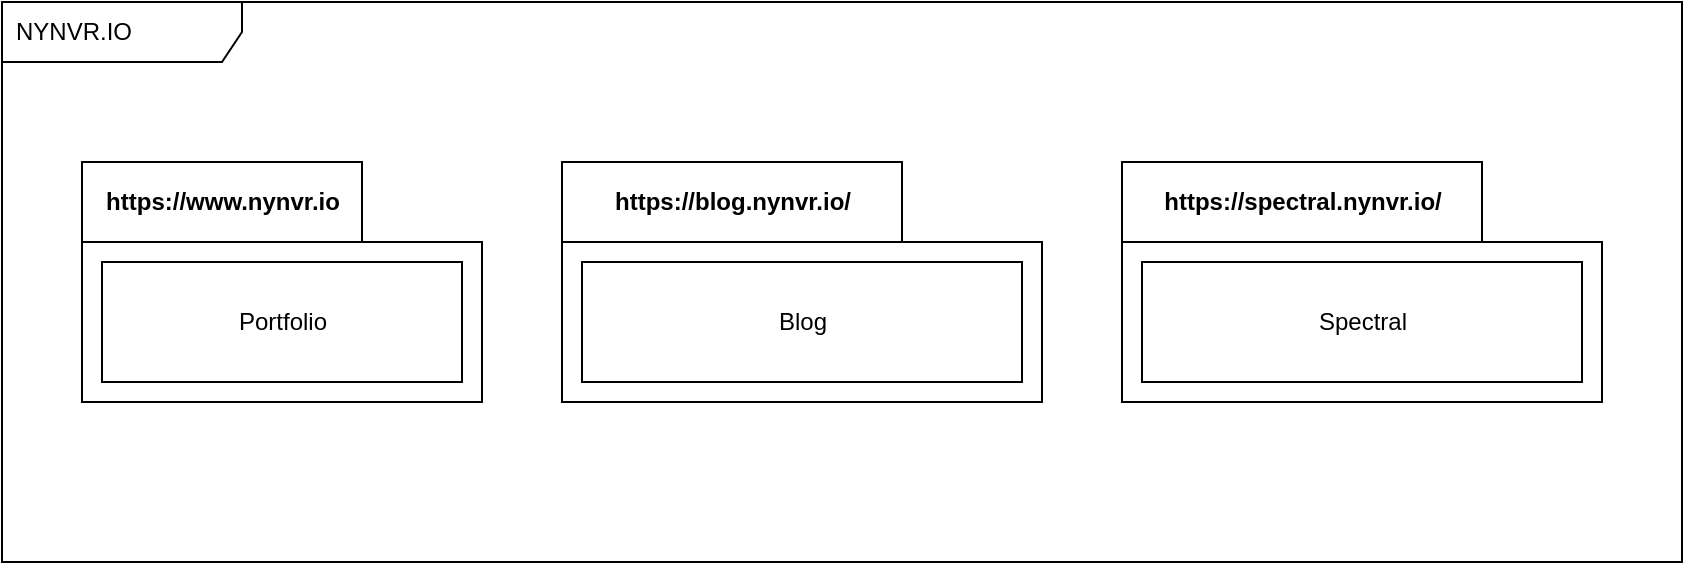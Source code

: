 <mxfile>
    <diagram id="nEvBSG_II33ZP197EeSc" name="System Architecture">
        <mxGraphModel dx="912" dy="837" grid="1" gridSize="10" guides="1" tooltips="1" connect="1" arrows="1" fold="1" page="1" pageScale="1" pageWidth="850" pageHeight="1100" math="0" shadow="0">
            <root>
                <mxCell id="0"/>
                <mxCell id="1" parent="0"/>
                <mxCell id="Aqx8sS473rSUjkVLp6vu-7" value="NYNVR.IO" style="shape=umlFrame;whiteSpace=wrap;html=1;width=120;height=30;boundedLbl=1;verticalAlign=middle;align=left;spacingLeft=5;" parent="1" vertex="1">
                    <mxGeometry x="40" y="40" width="840" height="280" as="geometry"/>
                </mxCell>
                <mxCell id="Aqx8sS473rSUjkVLp6vu-12" value="https://www.nynvr.io" style="shape=folder;fontStyle=1;tabWidth=140;tabHeight=40;tabPosition=left;html=1;boundedLbl=1;labelInHeader=1;container=1;collapsible=0;recursiveResize=0;" parent="1" vertex="1">
                    <mxGeometry x="80" y="120" width="200" height="120" as="geometry"/>
                </mxCell>
                <mxCell id="Aqx8sS473rSUjkVLp6vu-13" value="Portfolio" style="html=1;" parent="Aqx8sS473rSUjkVLp6vu-12" vertex="1">
                    <mxGeometry width="180" height="60" relative="1" as="geometry">
                        <mxPoint x="10" y="50" as="offset"/>
                    </mxGeometry>
                </mxCell>
                <mxCell id="Aqx8sS473rSUjkVLp6vu-16" value="https://blog.nynvr.io/" style="shape=folder;fontStyle=1;tabWidth=170;tabHeight=40;tabPosition=left;html=1;boundedLbl=1;labelInHeader=1;container=1;collapsible=0;recursiveResize=0;" parent="1" vertex="1">
                    <mxGeometry x="320" y="120" width="240" height="120" as="geometry"/>
                </mxCell>
                <mxCell id="Aqx8sS473rSUjkVLp6vu-17" value="Blog" style="html=1;" parent="Aqx8sS473rSUjkVLp6vu-16" vertex="1">
                    <mxGeometry width="220" height="60" relative="1" as="geometry">
                        <mxPoint x="10" y="50" as="offset"/>
                    </mxGeometry>
                </mxCell>
                <mxCell id="Aqx8sS473rSUjkVLp6vu-20" value="https://spectral.nynvr.io/" style="shape=folder;fontStyle=1;tabWidth=180;tabHeight=40;tabPosition=left;html=1;boundedLbl=1;labelInHeader=1;container=1;collapsible=0;recursiveResize=0;" parent="1" vertex="1">
                    <mxGeometry x="600" y="120" width="240" height="120" as="geometry"/>
                </mxCell>
                <mxCell id="Aqx8sS473rSUjkVLp6vu-21" value="Spectral" style="html=1;" parent="Aqx8sS473rSUjkVLp6vu-20" vertex="1">
                    <mxGeometry width="220" height="60" relative="1" as="geometry">
                        <mxPoint x="10" y="50" as="offset"/>
                    </mxGeometry>
                </mxCell>
            </root>
        </mxGraphModel>
    </diagram>
</mxfile>